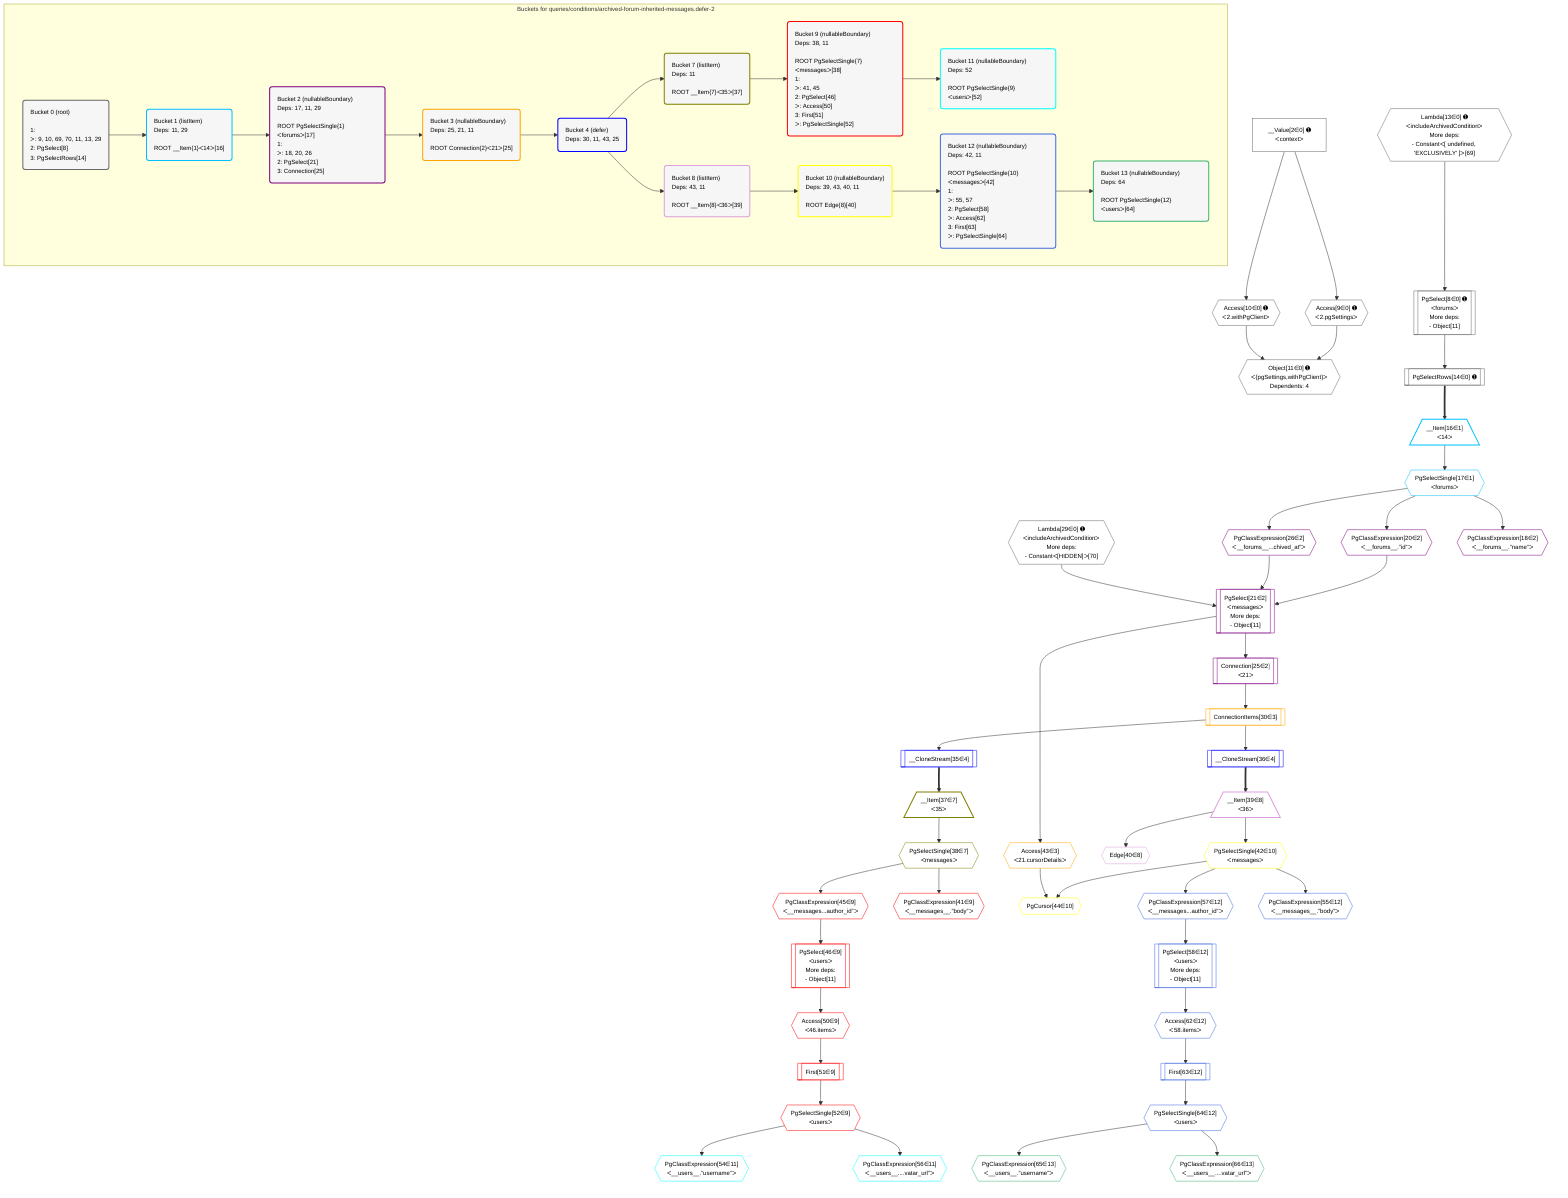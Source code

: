 %%{init: {'themeVariables': { 'fontSize': '12px'}}}%%
graph TD
    classDef path fill:#eee,stroke:#000,color:#000
    classDef plan fill:#fff,stroke-width:1px,color:#000
    classDef itemplan fill:#fff,stroke-width:2px,color:#000
    classDef unbatchedplan fill:#dff,stroke-width:1px,color:#000
    classDef sideeffectplan fill:#fcc,stroke-width:2px,color:#000
    classDef bucket fill:#f6f6f6,color:#000,stroke-width:2px,text-align:left

    subgraph "Buckets for queries/conditions/archived-forum-inherited-messages.defer-2"
    Bucket0("Bucket 0 (root)<br /><br />1: <br />ᐳ: 9, 10, 69, 70, 11, 13, 29<br />2: PgSelect[8]<br />3: PgSelectRows[14]"):::bucket
    Bucket1("Bucket 1 (listItem)<br />Deps: 11, 29<br /><br />ROOT __Item{1}ᐸ14ᐳ[16]"):::bucket
    Bucket2("Bucket 2 (nullableBoundary)<br />Deps: 17, 11, 29<br /><br />ROOT PgSelectSingle{1}ᐸforumsᐳ[17]<br />1: <br />ᐳ: 18, 20, 26<br />2: PgSelect[21]<br />3: Connection[25]"):::bucket
    Bucket3("Bucket 3 (nullableBoundary)<br />Deps: 25, 21, 11<br /><br />ROOT Connection{2}ᐸ21ᐳ[25]"):::bucket
    Bucket4("Bucket 4 (defer)<br />Deps: 30, 11, 43, 25"):::bucket
    Bucket7("Bucket 7 (listItem)<br />Deps: 11<br /><br />ROOT __Item{7}ᐸ35ᐳ[37]"):::bucket
    Bucket8("Bucket 8 (listItem)<br />Deps: 43, 11<br /><br />ROOT __Item{8}ᐸ36ᐳ[39]"):::bucket
    Bucket9("Bucket 9 (nullableBoundary)<br />Deps: 38, 11<br /><br />ROOT PgSelectSingle{7}ᐸmessagesᐳ[38]<br />1: <br />ᐳ: 41, 45<br />2: PgSelect[46]<br />ᐳ: Access[50]<br />3: First[51]<br />ᐳ: PgSelectSingle[52]"):::bucket
    Bucket10("Bucket 10 (nullableBoundary)<br />Deps: 39, 43, 40, 11<br /><br />ROOT Edge{8}[40]"):::bucket
    Bucket11("Bucket 11 (nullableBoundary)<br />Deps: 52<br /><br />ROOT PgSelectSingle{9}ᐸusersᐳ[52]"):::bucket
    Bucket12("Bucket 12 (nullableBoundary)<br />Deps: 42, 11<br /><br />ROOT PgSelectSingle{10}ᐸmessagesᐳ[42]<br />1: <br />ᐳ: 55, 57<br />2: PgSelect[58]<br />ᐳ: Access[62]<br />3: First[63]<br />ᐳ: PgSelectSingle[64]"):::bucket
    Bucket13("Bucket 13 (nullableBoundary)<br />Deps: 64<br /><br />ROOT PgSelectSingle{12}ᐸusersᐳ[64]"):::bucket
    end
    Bucket0 --> Bucket1
    Bucket1 --> Bucket2
    Bucket2 --> Bucket3
    Bucket3 --> Bucket4
    Bucket4 --> Bucket7 & Bucket8
    Bucket7 --> Bucket9
    Bucket8 --> Bucket10
    Bucket9 --> Bucket11
    Bucket10 --> Bucket12
    Bucket12 --> Bucket13

    %% plan dependencies
    PgSelect8[["PgSelect[8∈0] ➊<br />ᐸforumsᐳ<br />More deps:<br />- Object[11]"]]:::plan
    Lambda13{{"Lambda[13∈0] ➊<br />ᐸincludeArchivedConditionᐳ<br />More deps:<br />- Constantᐸ[ undefined, 'EXCLUSIVELY' ]ᐳ[69]"}}:::plan
    Lambda13 --> PgSelect8
    Object11{{"Object[11∈0] ➊<br />ᐸ{pgSettings,withPgClient}ᐳ<br />Dependents: 4"}}:::plan
    Access9{{"Access[9∈0] ➊<br />ᐸ2.pgSettingsᐳ"}}:::plan
    Access10{{"Access[10∈0] ➊<br />ᐸ2.withPgClientᐳ"}}:::plan
    Access9 & Access10 --> Object11
    __Value2["__Value[2∈0] ➊<br />ᐸcontextᐳ"]:::plan
    __Value2 --> Access9
    __Value2 --> Access10
    PgSelectRows14[["PgSelectRows[14∈0] ➊"]]:::plan
    PgSelect8 --> PgSelectRows14
    Lambda29{{"Lambda[29∈0] ➊<br />ᐸincludeArchivedConditionᐳ<br />More deps:<br />- Constantᐸ[HIDDEN]ᐳ[70]"}}:::plan
    __Item16[/"__Item[16∈1]<br />ᐸ14ᐳ"\]:::itemplan
    PgSelectRows14 ==> __Item16
    PgSelectSingle17{{"PgSelectSingle[17∈1]<br />ᐸforumsᐳ"}}:::plan
    __Item16 --> PgSelectSingle17
    PgSelect21[["PgSelect[21∈2]<br />ᐸmessagesᐳ<br />More deps:<br />- Object[11]"]]:::plan
    PgClassExpression20{{"PgClassExpression[20∈2]<br />ᐸ__forums__.”id”ᐳ"}}:::plan
    PgClassExpression26{{"PgClassExpression[26∈2]<br />ᐸ__forums__...chived_at”ᐳ"}}:::plan
    PgClassExpression20 & PgClassExpression26 & Lambda29 --> PgSelect21
    PgClassExpression18{{"PgClassExpression[18∈2]<br />ᐸ__forums__.”name”ᐳ"}}:::plan
    PgSelectSingle17 --> PgClassExpression18
    PgSelectSingle17 --> PgClassExpression20
    Connection25[["Connection[25∈2]<br />ᐸ21ᐳ"]]:::plan
    PgSelect21 --> Connection25
    PgSelectSingle17 --> PgClassExpression26
    ConnectionItems30[["ConnectionItems[30∈3]"]]:::plan
    Connection25 --> ConnectionItems30
    Access43{{"Access[43∈3]<br />ᐸ21.cursorDetailsᐳ"}}:::plan
    PgSelect21 --> Access43
    __CloneStream35[["__CloneStream[35∈4]"]]:::plan
    ConnectionItems30 --> __CloneStream35
    __CloneStream36[["__CloneStream[36∈4]"]]:::plan
    ConnectionItems30 --> __CloneStream36
    __Item37[/"__Item[37∈7]<br />ᐸ35ᐳ"\]:::itemplan
    __CloneStream35 ==> __Item37
    PgSelectSingle38{{"PgSelectSingle[38∈7]<br />ᐸmessagesᐳ"}}:::plan
    __Item37 --> PgSelectSingle38
    __Item39[/"__Item[39∈8]<br />ᐸ36ᐳ"\]:::itemplan
    __CloneStream36 ==> __Item39
    Edge40{{"Edge[40∈8]"}}:::plan
    __Item39 --> Edge40
    PgSelect46[["PgSelect[46∈9]<br />ᐸusersᐳ<br />More deps:<br />- Object[11]"]]:::plan
    PgClassExpression45{{"PgClassExpression[45∈9]<br />ᐸ__messages...author_id”ᐳ"}}:::plan
    PgClassExpression45 --> PgSelect46
    PgClassExpression41{{"PgClassExpression[41∈9]<br />ᐸ__messages__.”body”ᐳ"}}:::plan
    PgSelectSingle38 --> PgClassExpression41
    PgSelectSingle38 --> PgClassExpression45
    Access50{{"Access[50∈9]<br />ᐸ46.itemsᐳ"}}:::plan
    PgSelect46 --> Access50
    First51[["First[51∈9]"]]:::plan
    Access50 --> First51
    PgSelectSingle52{{"PgSelectSingle[52∈9]<br />ᐸusersᐳ"}}:::plan
    First51 --> PgSelectSingle52
    PgCursor44{{"PgCursor[44∈10]"}}:::plan
    PgSelectSingle42{{"PgSelectSingle[42∈10]<br />ᐸmessagesᐳ"}}:::plan
    PgSelectSingle42 & Access43 --> PgCursor44
    __Item39 --> PgSelectSingle42
    PgClassExpression54{{"PgClassExpression[54∈11]<br />ᐸ__users__.”username”ᐳ"}}:::plan
    PgSelectSingle52 --> PgClassExpression54
    PgClassExpression56{{"PgClassExpression[56∈11]<br />ᐸ__users__....vatar_url”ᐳ"}}:::plan
    PgSelectSingle52 --> PgClassExpression56
    PgSelect58[["PgSelect[58∈12]<br />ᐸusersᐳ<br />More deps:<br />- Object[11]"]]:::plan
    PgClassExpression57{{"PgClassExpression[57∈12]<br />ᐸ__messages...author_id”ᐳ"}}:::plan
    PgClassExpression57 --> PgSelect58
    PgClassExpression55{{"PgClassExpression[55∈12]<br />ᐸ__messages__.”body”ᐳ"}}:::plan
    PgSelectSingle42 --> PgClassExpression55
    PgSelectSingle42 --> PgClassExpression57
    Access62{{"Access[62∈12]<br />ᐸ58.itemsᐳ"}}:::plan
    PgSelect58 --> Access62
    First63[["First[63∈12]"]]:::plan
    Access62 --> First63
    PgSelectSingle64{{"PgSelectSingle[64∈12]<br />ᐸusersᐳ"}}:::plan
    First63 --> PgSelectSingle64
    PgClassExpression65{{"PgClassExpression[65∈13]<br />ᐸ__users__.”username”ᐳ"}}:::plan
    PgSelectSingle64 --> PgClassExpression65
    PgClassExpression66{{"PgClassExpression[66∈13]<br />ᐸ__users__....vatar_url”ᐳ"}}:::plan
    PgSelectSingle64 --> PgClassExpression66

    %% define steps
    classDef bucket0 stroke:#696969
    class Bucket0,__Value2,PgSelect8,Access9,Access10,Object11,Lambda13,PgSelectRows14,Lambda29 bucket0
    classDef bucket1 stroke:#00bfff
    class Bucket1,__Item16,PgSelectSingle17 bucket1
    classDef bucket2 stroke:#7f007f
    class Bucket2,PgClassExpression18,PgClassExpression20,PgSelect21,Connection25,PgClassExpression26 bucket2
    classDef bucket3 stroke:#ffa500
    class Bucket3,ConnectionItems30,Access43 bucket3
    classDef bucket4 stroke:#0000ff
    class Bucket4,__CloneStream35,__CloneStream36 bucket4
    classDef bucket7 stroke:#808000
    class Bucket7,__Item37,PgSelectSingle38 bucket7
    classDef bucket8 stroke:#dda0dd
    class Bucket8,__Item39,Edge40 bucket8
    classDef bucket9 stroke:#ff0000
    class Bucket9,PgClassExpression41,PgClassExpression45,PgSelect46,Access50,First51,PgSelectSingle52 bucket9
    classDef bucket10 stroke:#ffff00
    class Bucket10,PgSelectSingle42,PgCursor44 bucket10
    classDef bucket11 stroke:#00ffff
    class Bucket11,PgClassExpression54,PgClassExpression56 bucket11
    classDef bucket12 stroke:#4169e1
    class Bucket12,PgClassExpression55,PgClassExpression57,PgSelect58,Access62,First63,PgSelectSingle64 bucket12
    classDef bucket13 stroke:#3cb371
    class Bucket13,PgClassExpression65,PgClassExpression66 bucket13